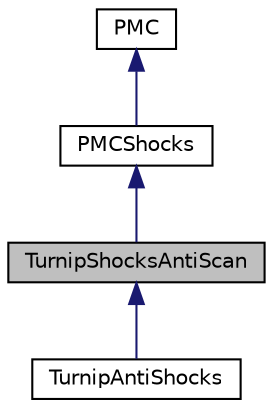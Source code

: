 digraph "TurnipShocksAntiScan"
{
 // INTERACTIVE_SVG=YES
  bgcolor="transparent";
  edge [fontname="Helvetica",fontsize="10",labelfontname="Helvetica",labelfontsize="10"];
  node [fontname="Helvetica",fontsize="10",shape=record];
  Node0 [label="TurnipShocksAntiScan",height=0.2,width=0.4,color="black", fillcolor="grey75", style="filled", fontcolor="black"];
  Node1 -> Node0 [dir="back",color="midnightblue",fontsize="10",style="solid",fontname="Helvetica"];
  Node1 [label="PMCShocks",height=0.2,width=0.4,color="black",URL="$d6/d1b/classumontreal_1_1ssj_1_1networks_1_1PMCShocks.html",tooltip="This class implements the Permutation Monte Carlo method with shocks to estimate the reliability of a..."];
  Node2 -> Node1 [dir="back",color="midnightblue",fontsize="10",style="solid",fontname="Helvetica"];
  Node2 [label="PMC",height=0.2,width=0.4,color="black",URL="$d4/de0/classumontreal_1_1ssj_1_1networks_1_1PMC.html",tooltip="This class implements the Permutation Monte Carlo method to estimate the reliability of a network..."];
  Node0 -> Node3 [dir="back",color="midnightblue",fontsize="10",style="solid",fontname="Helvetica"];
  Node3 [label="TurnipAntiShocks",height=0.2,width=0.4,color="black",URL="$d9/d8b/classumontreal_1_1ssj_1_1networks_1_1TurnipAntiShocks.html",tooltip="This class implements the adapted turnip algorithm with anti-shocks to estimate the unreliability of ..."];
}
